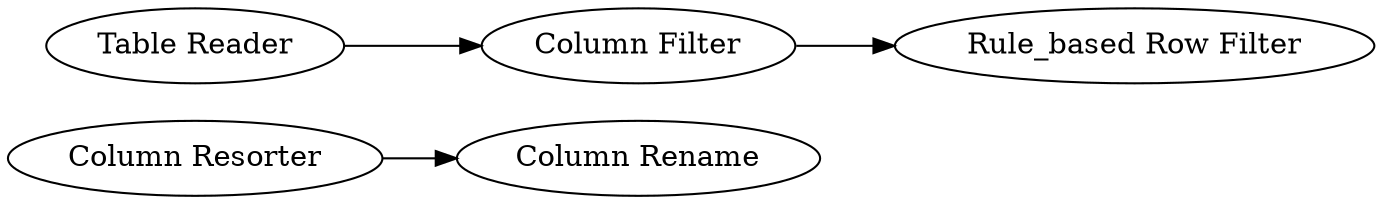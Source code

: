 digraph {
	56 [label="Column Rename"]
	80 [label="Column Resorter"]
	118 [label="Table Reader"]
	119 [label="Column Filter"]
	120 [label="Rule_based Row Filter"]
	80 -> 56
	118 -> 119
	119 -> 120
	rankdir=LR
}

